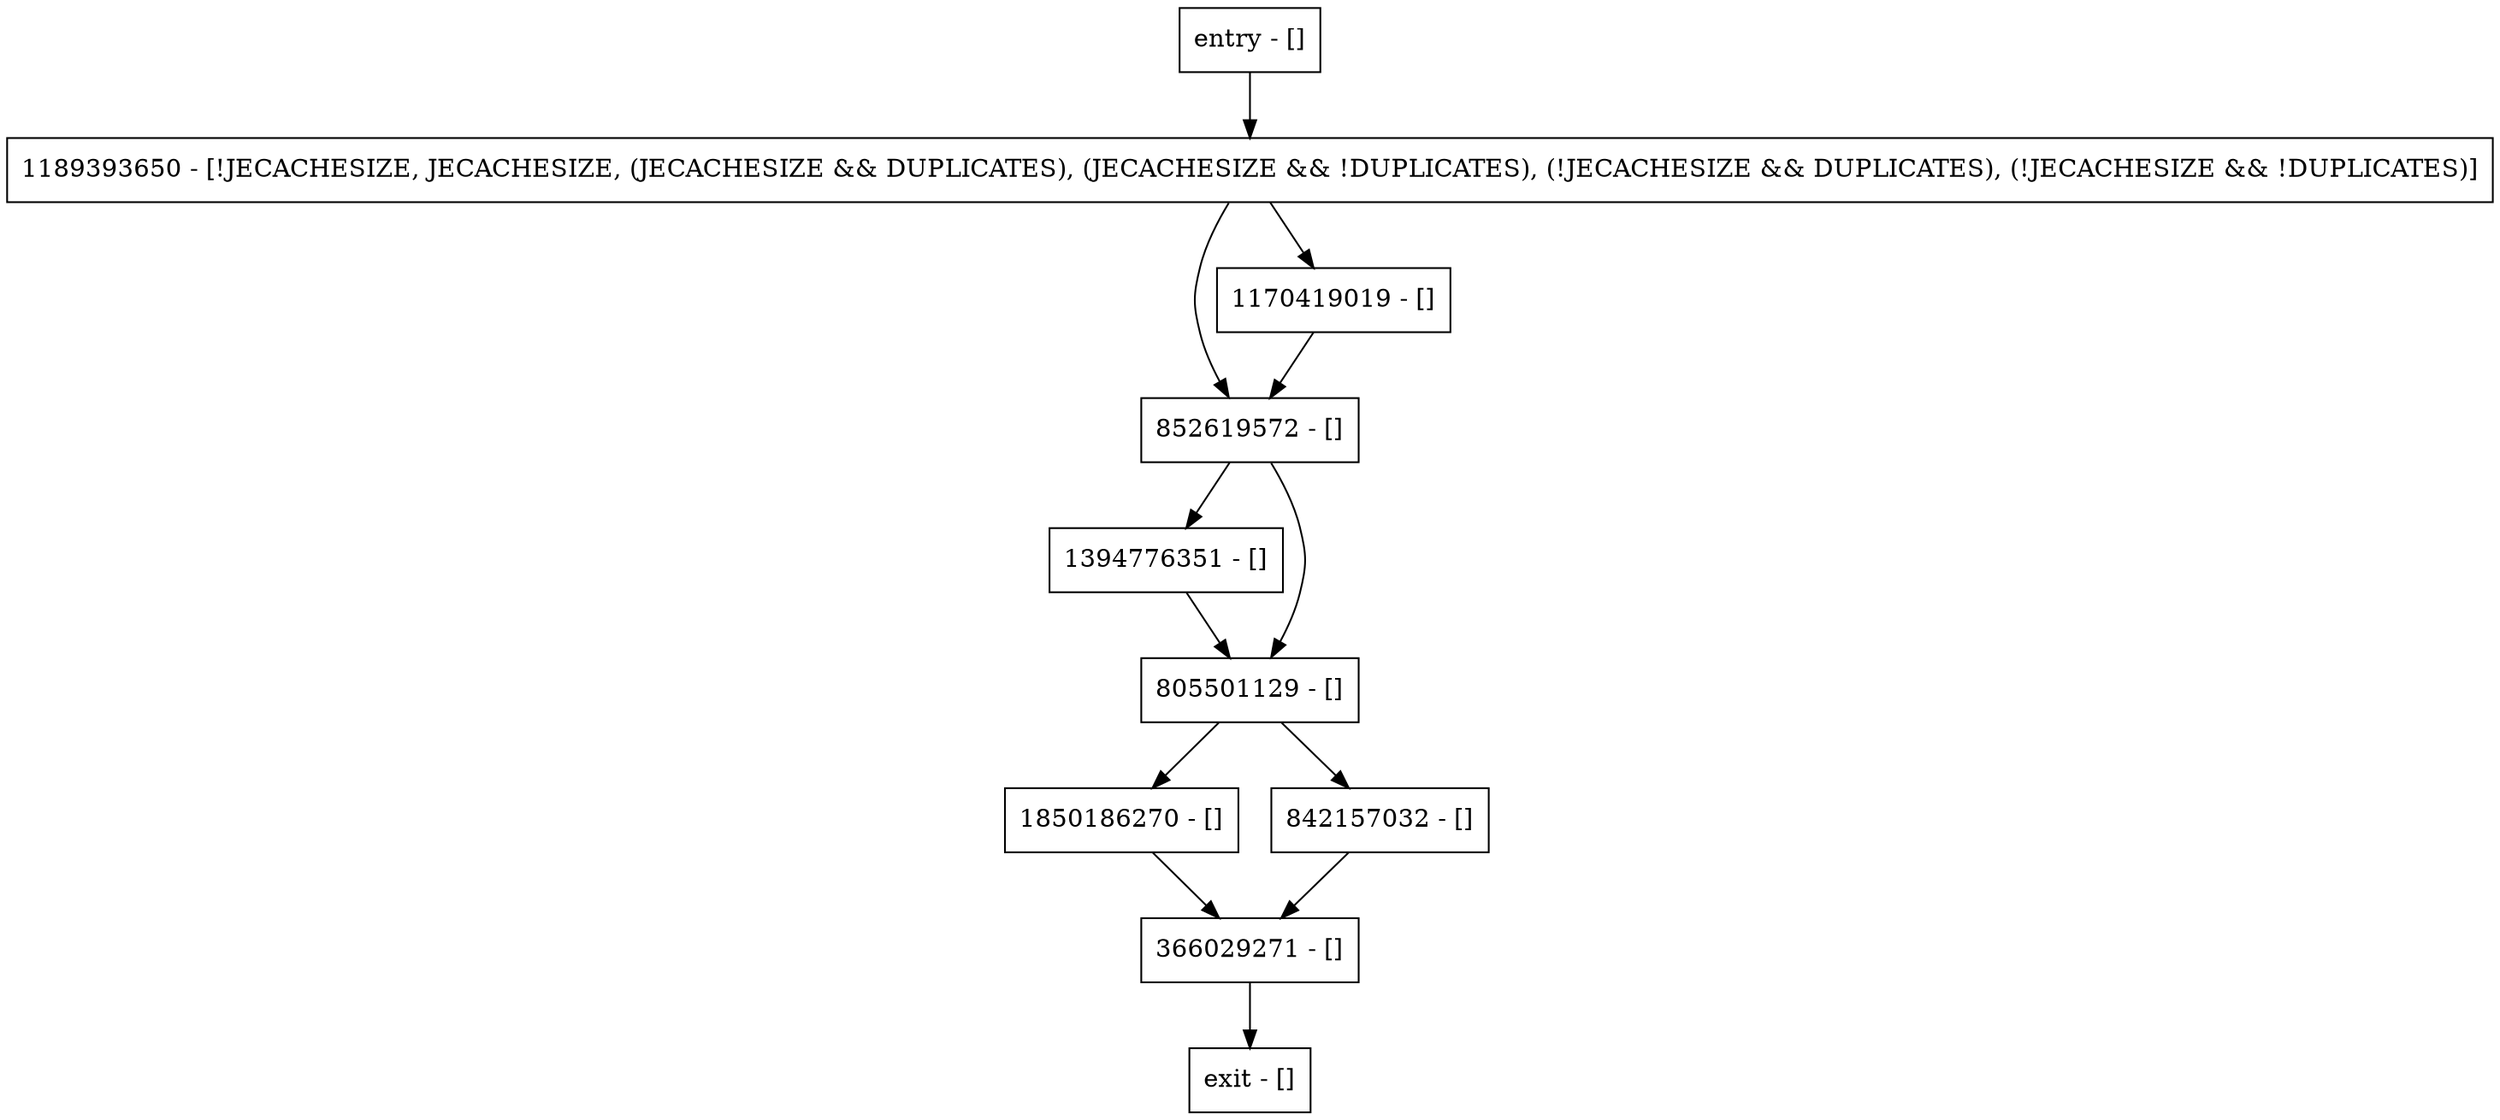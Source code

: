 digraph resetKeyComparator {
node [shape=record];
entry [label="entry - []"];
exit [label="exit - []"];
1850186270 [label="1850186270 - []"];
1394776351 [label="1394776351 - []"];
852619572 [label="852619572 - []"];
805501129 [label="805501129 - []"];
1170419019 [label="1170419019 - []"];
1189393650 [label="1189393650 - [!JECACHESIZE, JECACHESIZE, (JECACHESIZE && DUPLICATES), (JECACHESIZE && !DUPLICATES), (!JECACHESIZE && DUPLICATES), (!JECACHESIZE && !DUPLICATES)]"];
842157032 [label="842157032 - []"];
366029271 [label="366029271 - []"];
entry;
exit;
entry -> 1189393650;
1850186270 -> 366029271;
1394776351 -> 805501129;
852619572 -> 1394776351;
852619572 -> 805501129;
805501129 -> 1850186270;
805501129 -> 842157032;
1170419019 -> 852619572;
1189393650 -> 852619572;
1189393650 -> 1170419019;
842157032 -> 366029271;
366029271 -> exit;
}
